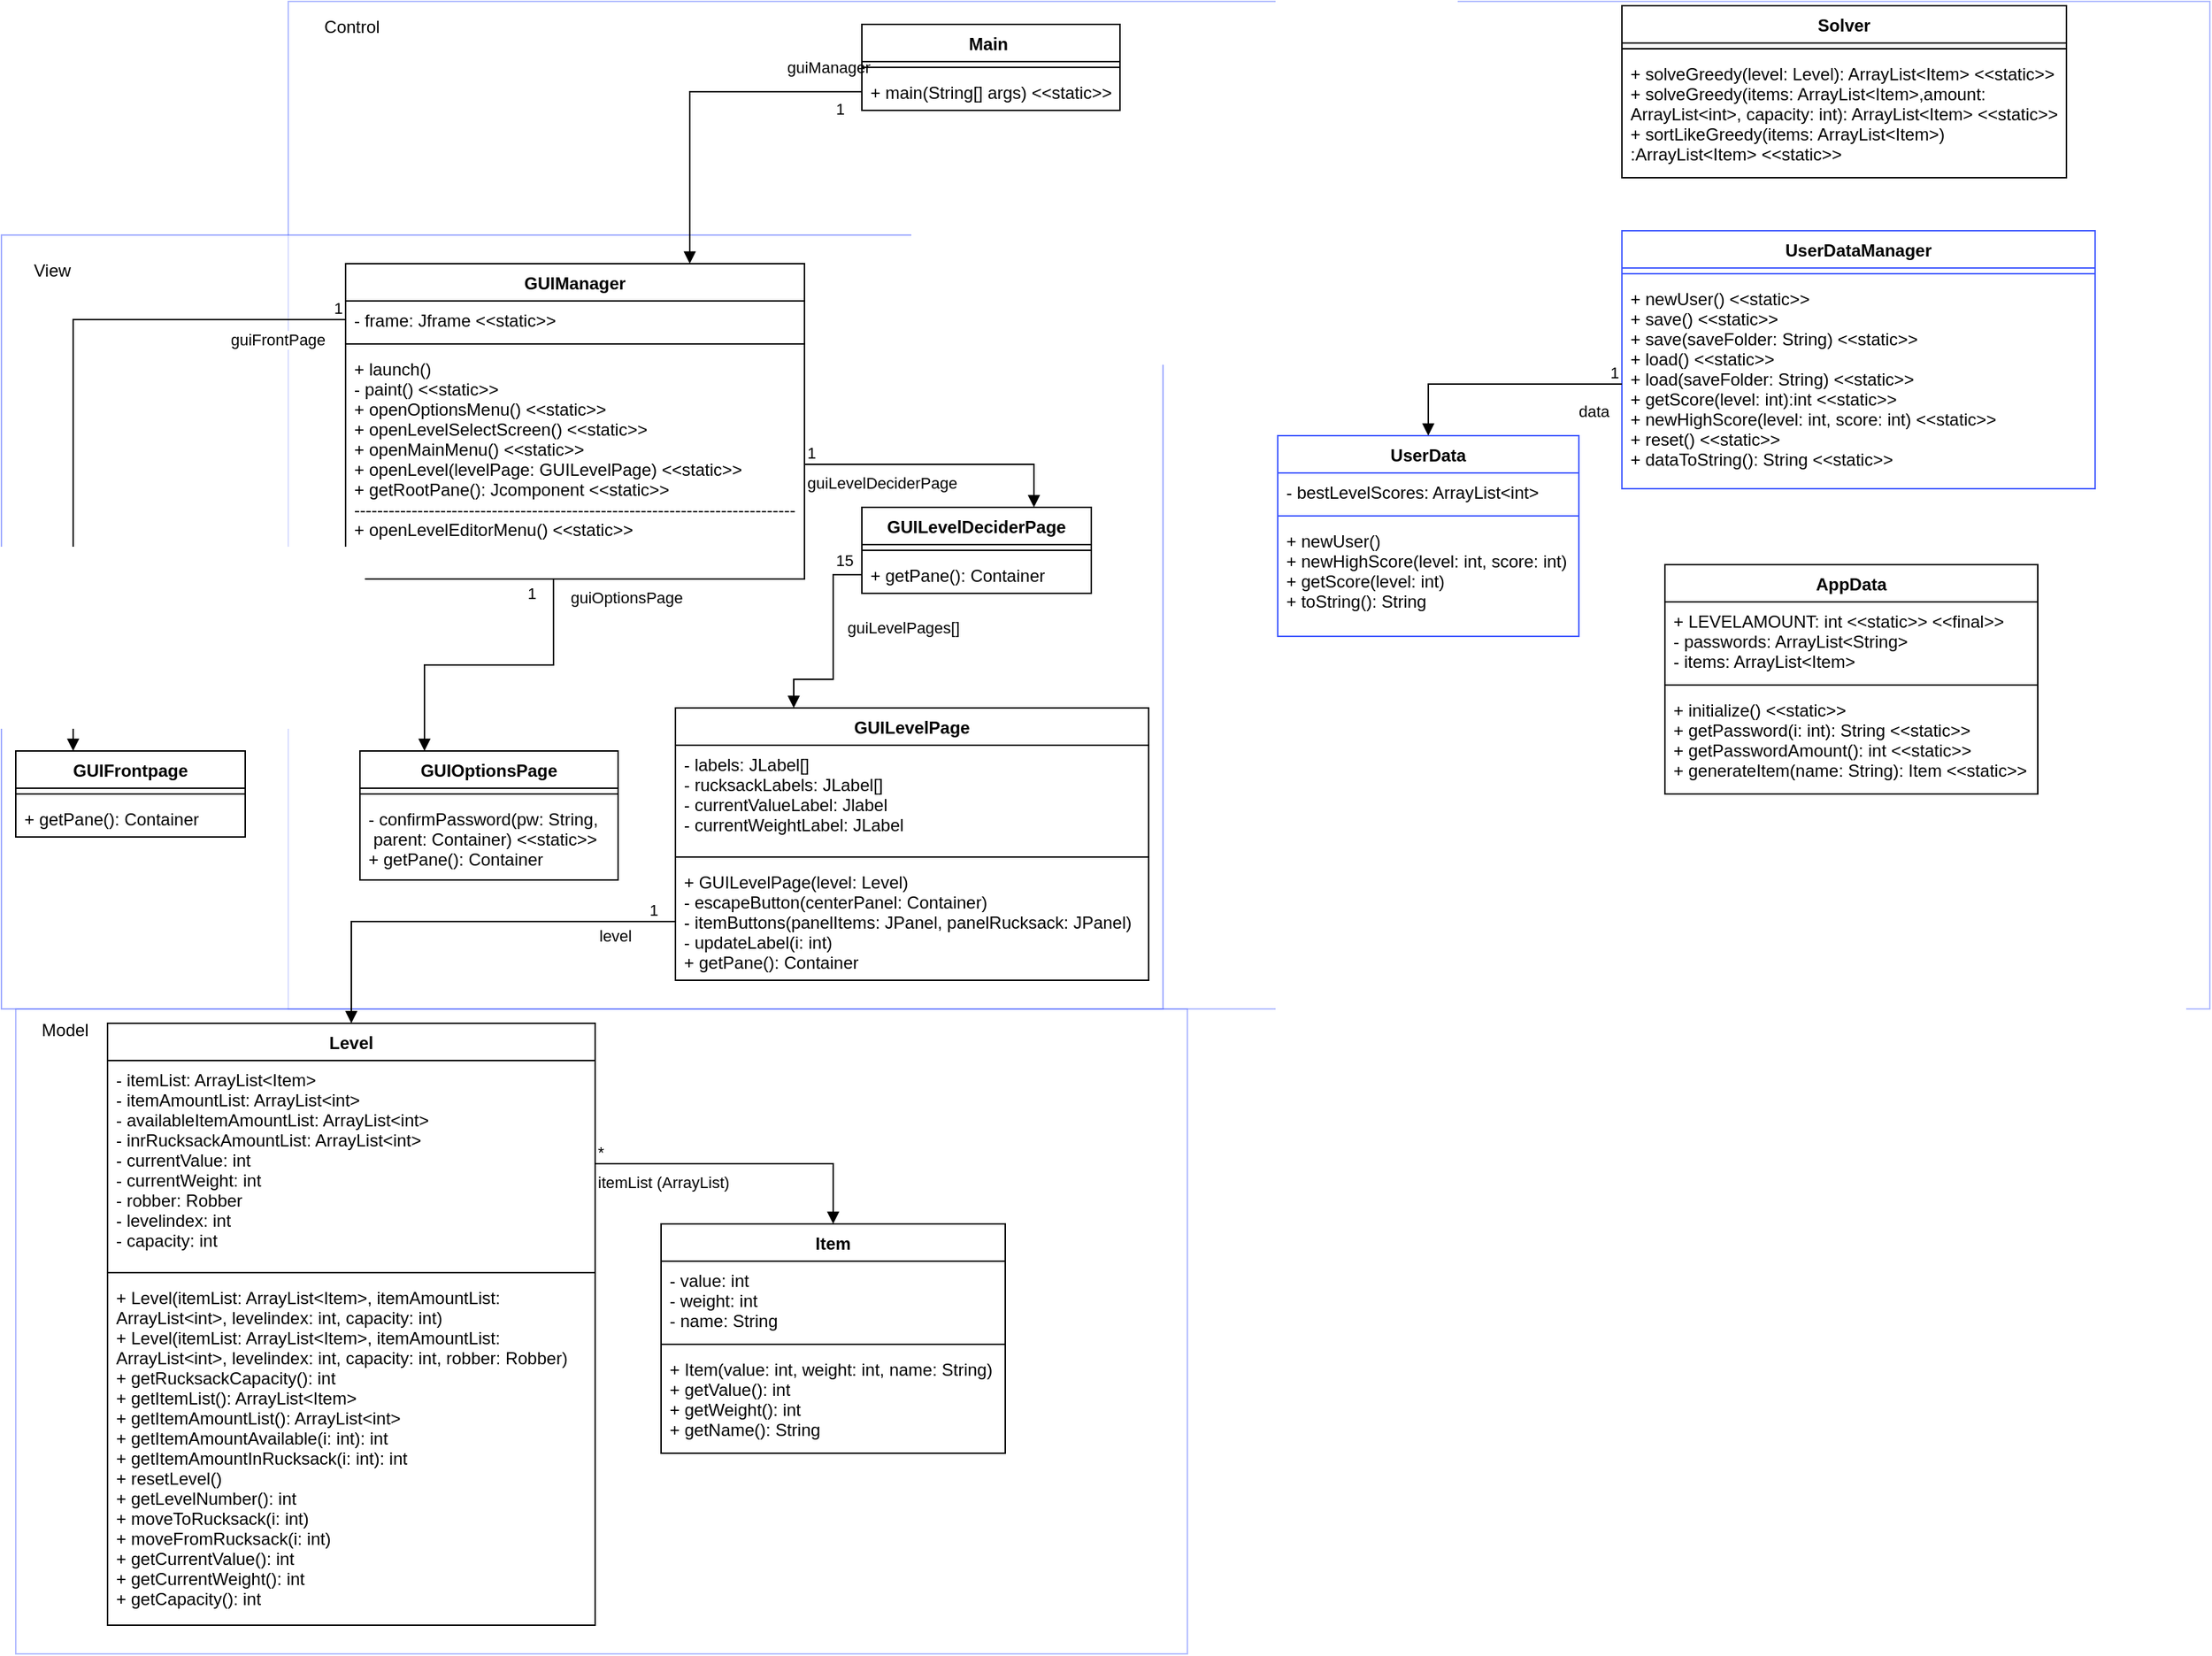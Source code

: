<mxfile version="20.5.3" type="embed"><diagram id="mvksxYR37wyYuG3UCGVY" name="Page-1"><mxGraphModel dx="1237" dy="664" grid="1" gridSize="10" guides="1" tooltips="1" connect="1" arrows="1" fold="1" page="1" pageScale="1" pageWidth="827" pageHeight="1169" math="0" shadow="0"><root><mxCell id="0"/><mxCell id="1" parent="0"/><mxCell id="172" value="" style="group" vertex="1" connectable="0" parent="1"><mxGeometry x="10" y="710" width="817" height="450" as="geometry"/></mxCell><mxCell id="168" value="" style="verticalLabelPosition=bottom;verticalAlign=top;html=1;shape=mxgraph.basic.rect;fillColor2=none;strokeWidth=1;size=20;indent=5;strokeColor=#4059FF;opacity=40;" vertex="1" parent="172"><mxGeometry width="817" height="450" as="geometry"/></mxCell><mxCell id="169" value="Model" style="text;html=1;align=center;verticalAlign=middle;resizable=0;points=[];autosize=1;strokeColor=none;fillColor=none;" vertex="1" parent="172"><mxGeometry x="4" width="60" height="30" as="geometry"/></mxCell><mxCell id="167" value="" style="group" vertex="1" connectable="0" parent="1"><mxGeometry x="200" y="7" width="1340" height="703" as="geometry"/></mxCell><mxCell id="165" value="" style="verticalLabelPosition=bottom;verticalAlign=top;html=1;shape=mxgraph.basic.rect;fillColor2=none;strokeWidth=1;size=20;indent=5;strokeColor=#4059FF;opacity=40;" vertex="1" parent="167"><mxGeometry width="1340" height="703" as="geometry"/></mxCell><mxCell id="166" value="Control" style="text;html=1;align=center;verticalAlign=middle;resizable=0;points=[];autosize=1;strokeColor=none;fillColor=none;" vertex="1" parent="167"><mxGeometry x="14" y="3" width="60" height="30" as="geometry"/></mxCell><mxCell id="142" value="AppData" style="swimlane;fontStyle=1;align=center;verticalAlign=top;childLayout=stackLayout;horizontal=1;startSize=26;horizontalStack=0;resizeParent=1;resizeParentMax=0;resizeLast=0;collapsible=1;marginBottom=0;" vertex="1" parent="167"><mxGeometry x="960" y="393" width="260" height="160" as="geometry"/></mxCell><mxCell id="143" value="+ LEVELAMOUNT: int &lt;&lt;static&gt;&gt; &lt;&lt;final&gt;&gt;&#10;- passwords: ArrayList&lt;String&gt;&#10;- items: ArrayList&lt;Item&gt;" style="text;strokeColor=none;fillColor=none;align=left;verticalAlign=top;spacingLeft=4;spacingRight=4;overflow=hidden;rotatable=0;points=[[0,0.5],[1,0.5]];portConstraint=eastwest;" vertex="1" parent="142"><mxGeometry y="26" width="260" height="54" as="geometry"/></mxCell><mxCell id="144" value="" style="line;strokeWidth=1;fillColor=none;align=left;verticalAlign=middle;spacingTop=-1;spacingLeft=3;spacingRight=3;rotatable=0;labelPosition=right;points=[];portConstraint=eastwest;strokeColor=inherit;" vertex="1" parent="142"><mxGeometry y="80" width="260" height="8" as="geometry"/></mxCell><mxCell id="145" value="+ initialize() &lt;&lt;static&gt;&gt;&#10;+ getPassword(i: int): String &lt;&lt;static&gt;&gt;&#10;+ getPasswordAmount(): int &lt;&lt;static&gt;&gt;&#10;+ generateItem(name: String): Item &lt;&lt;static&gt;&gt;" style="text;strokeColor=none;fillColor=none;align=left;verticalAlign=top;spacingLeft=4;spacingRight=4;overflow=hidden;rotatable=0;points=[[0,0.5],[1,0.5]];portConstraint=eastwest;" vertex="1" parent="142"><mxGeometry y="88" width="260" height="72" as="geometry"/></mxCell><mxCell id="153" value="" style="group;textOpacity=70;opacity=50;" vertex="1" connectable="0" parent="1"><mxGeometry y="170" width="810" height="540" as="geometry"/></mxCell><mxCell id="151" value="" style="verticalLabelPosition=bottom;verticalAlign=top;html=1;shape=mxgraph.basic.rect;fillColor2=none;strokeWidth=1;size=20;indent=5;strokeColor=#4059FF;opacity=50;" vertex="1" parent="153"><mxGeometry width="810" height="540" as="geometry"/></mxCell><mxCell id="152" value="View" style="text;html=1;align=center;verticalAlign=middle;resizable=0;points=[];autosize=1;strokeColor=none;fillColor=none;" vertex="1" parent="153"><mxGeometry x="10" y="10" width="50" height="30" as="geometry"/></mxCell><mxCell id="88" value="guiManager" style="endArrow=block;endFill=1;html=1;edgeStyle=orthogonalEdgeStyle;align=left;verticalAlign=top;rounded=0;entryX=0.75;entryY=0;entryDx=0;entryDy=0;exitX=0;exitY=0.5;exitDx=0;exitDy=0;" edge="1" parent="1" source="77" target="78"><mxGeometry x="-0.548" y="-30" relative="1" as="geometry"><mxPoint x="190" y="110" as="sourcePoint"/><mxPoint x="370" y="90" as="targetPoint"/><mxPoint as="offset"/></mxGeometry></mxCell><mxCell id="89" value="1" style="edgeLabel;resizable=0;html=1;align=left;verticalAlign=bottom;" connectable="0" vertex="1" parent="88"><mxGeometry x="-1" relative="1" as="geometry"><mxPoint x="-20" y="20" as="offset"/></mxGeometry></mxCell><mxCell id="98" value="GUIFrontpage" style="swimlane;fontStyle=1;align=center;verticalAlign=top;childLayout=stackLayout;horizontal=1;startSize=26;horizontalStack=0;resizeParent=1;resizeParentMax=0;resizeLast=0;collapsible=1;marginBottom=0;" vertex="1" parent="1"><mxGeometry x="10" y="530" width="160" height="60" as="geometry"/></mxCell><mxCell id="100" value="" style="line;strokeWidth=1;fillColor=none;align=left;verticalAlign=middle;spacingTop=-1;spacingLeft=3;spacingRight=3;rotatable=0;labelPosition=right;points=[];portConstraint=eastwest;strokeColor=inherit;" vertex="1" parent="98"><mxGeometry y="26" width="160" height="8" as="geometry"/></mxCell><mxCell id="101" value="+ getPane(): Container" style="text;strokeColor=none;fillColor=none;align=left;verticalAlign=top;spacingLeft=4;spacingRight=4;overflow=hidden;rotatable=0;points=[[0,0.5],[1,0.5]];portConstraint=eastwest;" vertex="1" parent="98"><mxGeometry y="34" width="160" height="26" as="geometry"/></mxCell><mxCell id="102" value="GUIOptionsPage" style="swimlane;fontStyle=1;align=center;verticalAlign=top;childLayout=stackLayout;horizontal=1;startSize=26;horizontalStack=0;resizeParent=1;resizeParentMax=0;resizeLast=0;collapsible=1;marginBottom=0;" vertex="1" parent="1"><mxGeometry x="250" y="530" width="180" height="90" as="geometry"/></mxCell><mxCell id="104" value="" style="line;strokeWidth=1;fillColor=none;align=left;verticalAlign=middle;spacingTop=-1;spacingLeft=3;spacingRight=3;rotatable=0;labelPosition=right;points=[];portConstraint=eastwest;strokeColor=inherit;" vertex="1" parent="102"><mxGeometry y="26" width="180" height="8" as="geometry"/></mxCell><mxCell id="105" value="- confirmPassword(pw: String,&#10; parent: Container) &lt;&lt;static&gt;&gt;&#10;+ getPane(): Container" style="text;strokeColor=none;fillColor=none;align=left;verticalAlign=top;spacingLeft=4;spacingRight=4;overflow=hidden;rotatable=0;points=[[0,0.5],[1,0.5]];portConstraint=eastwest;" vertex="1" parent="102"><mxGeometry y="34" width="180" height="56" as="geometry"/></mxCell><mxCell id="106" value="GUILevelDeciderPage" style="swimlane;fontStyle=1;align=center;verticalAlign=top;childLayout=stackLayout;horizontal=1;startSize=26;horizontalStack=0;resizeParent=1;resizeParentMax=0;resizeLast=0;collapsible=1;marginBottom=0;" vertex="1" parent="1"><mxGeometry x="600" y="360" width="160" height="60" as="geometry"/></mxCell><mxCell id="108" value="" style="line;strokeWidth=1;fillColor=none;align=left;verticalAlign=middle;spacingTop=-1;spacingLeft=3;spacingRight=3;rotatable=0;labelPosition=right;points=[];portConstraint=eastwest;strokeColor=inherit;" vertex="1" parent="106"><mxGeometry y="26" width="160" height="8" as="geometry"/></mxCell><mxCell id="109" value="+ getPane(): Container" style="text;strokeColor=none;fillColor=none;align=left;verticalAlign=top;spacingLeft=4;spacingRight=4;overflow=hidden;rotatable=0;points=[[0,0.5],[1,0.5]];portConstraint=eastwest;" vertex="1" parent="106"><mxGeometry y="34" width="160" height="26" as="geometry"/></mxCell><mxCell id="110" value="guiLevelDeciderPage" style="endArrow=block;endFill=1;html=1;edgeStyle=orthogonalEdgeStyle;align=left;verticalAlign=top;rounded=0;exitX=1;exitY=0.5;exitDx=0;exitDy=0;entryX=0.75;entryY=0;entryDx=0;entryDy=0;" edge="1" parent="1" source="81" target="106"><mxGeometry x="-1" relative="1" as="geometry"><mxPoint x="240" y="740" as="sourcePoint"/><mxPoint x="400" y="740" as="targetPoint"/></mxGeometry></mxCell><mxCell id="111" value="1" style="edgeLabel;resizable=0;html=1;align=left;verticalAlign=bottom;" connectable="0" vertex="1" parent="110"><mxGeometry x="-1" relative="1" as="geometry"/></mxCell><mxCell id="114" value="guiOptionsPage" style="endArrow=block;endFill=1;html=1;edgeStyle=orthogonalEdgeStyle;align=left;verticalAlign=top;rounded=0;entryX=0.25;entryY=0;entryDx=0;entryDy=0;exitX=0.453;exitY=1.002;exitDx=0;exitDy=0;exitPerimeter=0;" edge="1" parent="1" source="81" target="102"><mxGeometry x="-1" y="10" relative="1" as="geometry"><mxPoint x="240" y="430" as="sourcePoint"/><mxPoint x="610" y="740" as="targetPoint"/><Array as="points"/><mxPoint as="offset"/></mxGeometry></mxCell><mxCell id="115" value="1" style="edgeLabel;resizable=0;html=1;align=left;verticalAlign=bottom;" connectable="0" vertex="1" parent="114"><mxGeometry x="-1" relative="1" as="geometry"><mxPoint x="-20" y="18" as="offset"/></mxGeometry></mxCell><mxCell id="116" value="guiFrontPage" style="endArrow=block;endFill=1;html=1;edgeStyle=orthogonalEdgeStyle;align=left;verticalAlign=top;rounded=0;exitX=0;exitY=0.5;exitDx=0;exitDy=0;entryX=0.25;entryY=0;entryDx=0;entryDy=0;" edge="1" parent="1" source="79" target="98"><mxGeometry x="-0.667" y="1" relative="1" as="geometry"><mxPoint x="430" y="680" as="sourcePoint"/><mxPoint x="590" y="680" as="targetPoint"/><mxPoint as="offset"/></mxGeometry></mxCell><mxCell id="117" value="1" style="edgeLabel;resizable=0;html=1;align=left;verticalAlign=bottom;" connectable="0" vertex="1" parent="116"><mxGeometry x="-1" relative="1" as="geometry"><mxPoint x="-10" as="offset"/></mxGeometry></mxCell><mxCell id="118" value="GUILevelPage" style="swimlane;fontStyle=1;align=center;verticalAlign=top;childLayout=stackLayout;horizontal=1;startSize=26;horizontalStack=0;resizeParent=1;resizeParentMax=0;resizeLast=0;collapsible=1;marginBottom=0;" vertex="1" parent="1"><mxGeometry x="470" y="500" width="330" height="190" as="geometry"/></mxCell><mxCell id="119" value="- labels: JLabel[]&#10;- rucksackLabels: JLabel[]&#10;- currentValueLabel: Jlabel&#10;- currentWeightLabel: JLabel" style="text;strokeColor=none;fillColor=none;align=left;verticalAlign=top;spacingLeft=4;spacingRight=4;overflow=hidden;rotatable=0;points=[[0,0.5],[1,0.5]];portConstraint=eastwest;" vertex="1" parent="118"><mxGeometry y="26" width="330" height="74" as="geometry"/></mxCell><mxCell id="120" value="" style="line;strokeWidth=1;fillColor=none;align=left;verticalAlign=middle;spacingTop=-1;spacingLeft=3;spacingRight=3;rotatable=0;labelPosition=right;points=[];portConstraint=eastwest;strokeColor=inherit;" vertex="1" parent="118"><mxGeometry y="100" width="330" height="8" as="geometry"/></mxCell><mxCell id="121" value="+ GUILevelPage(level: Level)&#10;- escapeButton(centerPanel: Container)&#10;- itemButtons(panelItems: JPanel, panelRucksack: JPanel)&#10;- updateLabel(i: int)&#10;+ getPane(): Container" style="text;strokeColor=none;fillColor=none;align=left;verticalAlign=top;spacingLeft=4;spacingRight=4;overflow=hidden;rotatable=0;points=[[0,0.5],[1,0.5]];portConstraint=eastwest;" vertex="1" parent="118"><mxGeometry y="108" width="330" height="82" as="geometry"/></mxCell><mxCell id="122" value="Item" style="swimlane;fontStyle=1;align=center;verticalAlign=top;childLayout=stackLayout;horizontal=1;startSize=26;horizontalStack=0;resizeParent=1;resizeParentMax=0;resizeLast=0;collapsible=1;marginBottom=0;" vertex="1" parent="1"><mxGeometry x="460" y="860" width="240" height="160" as="geometry"/></mxCell><mxCell id="123" value="- value: int&#10;- weight: int&#10;- name: String" style="text;strokeColor=none;fillColor=none;align=left;verticalAlign=top;spacingLeft=4;spacingRight=4;overflow=hidden;rotatable=0;points=[[0,0.5],[1,0.5]];portConstraint=eastwest;" vertex="1" parent="122"><mxGeometry y="26" width="240" height="54" as="geometry"/></mxCell><mxCell id="124" value="" style="line;strokeWidth=1;fillColor=none;align=left;verticalAlign=middle;spacingTop=-1;spacingLeft=3;spacingRight=3;rotatable=0;labelPosition=right;points=[];portConstraint=eastwest;strokeColor=inherit;" vertex="1" parent="122"><mxGeometry y="80" width="240" height="8" as="geometry"/></mxCell><mxCell id="125" value="+ Item(value: int, weight: int, name: String)&#10;+ getValue(): int&#10;+ getWeight(): int&#10;+ getName(): String" style="text;strokeColor=none;fillColor=none;align=left;verticalAlign=top;spacingLeft=4;spacingRight=4;overflow=hidden;rotatable=0;points=[[0,0.5],[1,0.5]];portConstraint=eastwest;" vertex="1" parent="122"><mxGeometry y="88" width="240" height="72" as="geometry"/></mxCell><mxCell id="126" value="guiLevelPages[]" style="endArrow=block;endFill=1;html=1;edgeStyle=orthogonalEdgeStyle;align=left;verticalAlign=top;rounded=0;exitX=0;exitY=0.5;exitDx=0;exitDy=0;entryX=0.25;entryY=0;entryDx=0;entryDy=0;" edge="1" parent="1" source="109" target="118"><mxGeometry x="-0.379" y="8" relative="1" as="geometry"><mxPoint x="500" y="670" as="sourcePoint"/><mxPoint x="660" y="670" as="targetPoint"/><Array as="points"><mxPoint x="580" y="407"/><mxPoint x="580" y="480"/><mxPoint x="553" y="480"/></Array><mxPoint as="offset"/></mxGeometry></mxCell><mxCell id="127" value="15" style="edgeLabel;resizable=0;html=1;align=left;verticalAlign=bottom;" connectable="0" vertex="1" parent="126"><mxGeometry x="-1" relative="1" as="geometry"><mxPoint x="-20" y="-2" as="offset"/></mxGeometry></mxCell><mxCell id="128" value="Level" style="swimlane;fontStyle=1;align=center;verticalAlign=top;childLayout=stackLayout;horizontal=1;startSize=26;horizontalStack=0;resizeParent=1;resizeParentMax=0;resizeLast=0;collapsible=1;marginBottom=0;" vertex="1" parent="1"><mxGeometry x="74" y="720" width="340" height="420" as="geometry"/></mxCell><mxCell id="129" value="- itemList: ArrayList&lt;Item&gt;&#10;- itemAmountList: ArrayList&lt;int&gt;&#10;- availableItemAmountList: ArrayList&lt;int&gt;&#10;- inrRucksackAmountList: ArrayList&lt;int&gt;&#10;- currentValue: int&#10;- currentWeight: int&#10;- robber: Robber&#10;- levelindex: int&#10;- capacity: int" style="text;strokeColor=none;fillColor=none;align=left;verticalAlign=top;spacingLeft=4;spacingRight=4;overflow=hidden;rotatable=0;points=[[0,0.5],[1,0.5]];portConstraint=eastwest;" vertex="1" parent="128"><mxGeometry y="26" width="340" height="144" as="geometry"/></mxCell><mxCell id="130" value="" style="line;strokeWidth=1;fillColor=none;align=left;verticalAlign=middle;spacingTop=-1;spacingLeft=3;spacingRight=3;rotatable=0;labelPosition=right;points=[];portConstraint=eastwest;strokeColor=inherit;" vertex="1" parent="128"><mxGeometry y="170" width="340" height="8" as="geometry"/></mxCell><mxCell id="131" value="+ Level(itemList: ArrayList&lt;Item&gt;, itemAmountList: &#10;ArrayList&lt;int&gt;, levelindex: int, capacity: int)&#10;+ Level(itemList: ArrayList&lt;Item&gt;, itemAmountList: &#10;ArrayList&lt;int&gt;, levelindex: int, capacity: int, robber: Robber)&#10;+ getRucksackCapacity(): int&#10;+ getItemList(): ArrayList&lt;Item&gt;&#10;+ getItemAmountList(): ArrayList&lt;int&gt;&#10;+ getItemAmountAvailable(i: int): int&#10;+ getItemAmountInRucksack(i: int): int&#10;+ resetLevel()&#10;+ getLevelNumber(): int&#10;+ moveToRucksack(i: int)&#10;+ moveFromRucksack(i: int)&#10;+ getCurrentValue(): int&#10;+ getCurrentWeight(): int&#10;+ getCapacity(): int" style="text;strokeColor=none;fillColor=none;align=left;verticalAlign=top;spacingLeft=4;spacingRight=4;overflow=hidden;rotatable=0;points=[[0,0.5],[1,0.5]];portConstraint=eastwest;" vertex="1" parent="128"><mxGeometry y="178" width="340" height="242" as="geometry"/></mxCell><mxCell id="132" value="level" style="endArrow=block;endFill=1;html=1;edgeStyle=orthogonalEdgeStyle;align=left;verticalAlign=top;rounded=0;exitX=0;exitY=0.5;exitDx=0;exitDy=0;entryX=0.5;entryY=0;entryDx=0;entryDy=0;" edge="1" parent="1" source="121" target="128"><mxGeometry x="-0.631" y="-3" relative="1" as="geometry"><mxPoint x="420" y="770" as="sourcePoint"/><mxPoint x="580" y="770" as="targetPoint"/><mxPoint as="offset"/></mxGeometry></mxCell><mxCell id="133" value="1" style="edgeLabel;resizable=0;html=1;align=left;verticalAlign=bottom;" connectable="0" vertex="1" parent="132"><mxGeometry x="-1" relative="1" as="geometry"><mxPoint x="-20" as="offset"/></mxGeometry></mxCell><mxCell id="78" value="GUIManager" style="swimlane;fontStyle=1;align=center;verticalAlign=top;childLayout=stackLayout;horizontal=1;startSize=26;horizontalStack=0;resizeParent=1;resizeParentMax=0;resizeLast=0;collapsible=1;marginBottom=0;" vertex="1" parent="1"><mxGeometry x="240" y="190" width="320" height="220" as="geometry"/></mxCell><mxCell id="79" value="- frame: Jframe &lt;&lt;static&gt;&gt;" style="text;strokeColor=none;fillColor=none;align=left;verticalAlign=top;spacingLeft=4;spacingRight=4;overflow=hidden;rotatable=0;points=[[0,0.5],[1,0.5]];portConstraint=eastwest;" vertex="1" parent="78"><mxGeometry y="26" width="320" height="26" as="geometry"/></mxCell><mxCell id="80" value="" style="line;strokeWidth=1;fillColor=none;align=left;verticalAlign=middle;spacingTop=-1;spacingLeft=3;spacingRight=3;rotatable=0;labelPosition=right;points=[];portConstraint=eastwest;strokeColor=inherit;" vertex="1" parent="78"><mxGeometry y="52" width="320" height="8" as="geometry"/></mxCell><mxCell id="81" value="+ launch()&#10;- paint() &lt;&lt;static&gt;&gt;&#10;+ openOptionsMenu() &lt;&lt;static&gt;&gt;&#10;+ openLevelSelectScreen() &lt;&lt;static&gt;&gt;&#10;+ openMainMenu() &lt;&lt;static&gt;&gt;&#10;+ openLevel(levelPage: GUILevelPage) &lt;&lt;static&gt;&gt;&#10;+ getRootPane(): Jcomponent &lt;&lt;static&gt;&gt;&#10;-----------------------------------------------------------------------------&#10;+ openLevelEditorMenu() &lt;&lt;static&gt;&gt;" style="text;strokeColor=none;fillColor=none;align=left;verticalAlign=top;spacingLeft=4;spacingRight=4;overflow=hidden;rotatable=0;points=[[0,0.5],[1,0.5]];portConstraint=eastwest;" vertex="1" parent="78"><mxGeometry y="60" width="320" height="160" as="geometry"/></mxCell><mxCell id="135" value="itemList (ArrayList)" style="endArrow=block;endFill=1;html=1;edgeStyle=orthogonalEdgeStyle;align=left;verticalAlign=top;rounded=0;exitX=1;exitY=0.5;exitDx=0;exitDy=0;entryX=0.5;entryY=0;entryDx=0;entryDy=0;" edge="1" parent="1" source="129" target="122"><mxGeometry x="-1" relative="1" as="geometry"><mxPoint x="410" y="910" as="sourcePoint"/><mxPoint x="570" y="910" as="targetPoint"/></mxGeometry></mxCell><mxCell id="136" value="*" style="edgeLabel;resizable=0;html=1;align=left;verticalAlign=bottom;" connectable="0" vertex="1" parent="135"><mxGeometry x="-1" relative="1" as="geometry"/></mxCell><mxCell id="146" value="Solver" style="swimlane;fontStyle=1;align=center;verticalAlign=top;childLayout=stackLayout;horizontal=1;startSize=26;horizontalStack=0;resizeParent=1;resizeParentMax=0;resizeLast=0;collapsible=1;marginBottom=0;" vertex="1" parent="1"><mxGeometry x="1130" y="10" width="310" height="120" as="geometry"/></mxCell><mxCell id="148" value="" style="line;strokeWidth=1;fillColor=none;align=left;verticalAlign=middle;spacingTop=-1;spacingLeft=3;spacingRight=3;rotatable=0;labelPosition=right;points=[];portConstraint=eastwest;strokeColor=inherit;" vertex="1" parent="146"><mxGeometry y="26" width="310" height="8" as="geometry"/></mxCell><mxCell id="149" value="+ solveGreedy(level: Level): ArrayList&lt;Item&gt; &lt;&lt;static&gt;&gt;&#10;+ solveGreedy(items: ArrayList&lt;Item&gt;,amount: &#10;ArrayList&lt;int&gt;, capacity: int): ArrayList&lt;Item&gt; &lt;&lt;static&gt;&gt;&#10;+ sortLikeGreedy(items: ArrayList&lt;Item&gt;)&#10;:ArrayList&lt;Item&gt; &lt;&lt;static&gt;&gt;" style="text;strokeColor=none;fillColor=none;align=left;verticalAlign=top;spacingLeft=4;spacingRight=4;overflow=hidden;rotatable=0;points=[[0,0.5],[1,0.5]];portConstraint=eastwest;" vertex="1" parent="146"><mxGeometry y="34" width="310" height="86" as="geometry"/></mxCell><mxCell id="74" value="Main " style="swimlane;fontStyle=1;align=center;verticalAlign=top;childLayout=stackLayout;horizontal=1;startSize=26;horizontalStack=0;resizeParent=1;resizeParentMax=0;resizeLast=0;collapsible=1;marginBottom=0;" vertex="1" parent="1"><mxGeometry x="600" y="23" width="180" height="60" as="geometry"/></mxCell><mxCell id="76" value="" style="line;strokeWidth=1;fillColor=none;align=left;verticalAlign=middle;spacingTop=-1;spacingLeft=3;spacingRight=3;rotatable=0;labelPosition=right;points=[];portConstraint=eastwest;strokeColor=inherit;" vertex="1" parent="74"><mxGeometry y="26" width="180" height="8" as="geometry"/></mxCell><mxCell id="77" value="+ main(String[] args) &lt;&lt;static&gt;&gt;" style="text;strokeColor=none;fillColor=none;align=left;verticalAlign=top;spacingLeft=4;spacingRight=4;overflow=hidden;rotatable=0;points=[[0,0.5],[1,0.5]];portConstraint=eastwest;" vertex="1" parent="74"><mxGeometry y="34" width="180" height="26" as="geometry"/></mxCell><mxCell id="154" value="UserDataManager" style="swimlane;fontStyle=1;align=center;verticalAlign=top;childLayout=stackLayout;horizontal=1;startSize=26;horizontalStack=0;resizeParent=1;resizeParentMax=0;resizeLast=0;collapsible=1;marginBottom=0;strokeColor=#4059FF;" vertex="1" parent="1"><mxGeometry x="1130" y="167" width="330" height="180" as="geometry"/></mxCell><mxCell id="156" value="" style="line;strokeWidth=1;fillColor=none;align=left;verticalAlign=middle;spacingTop=-1;spacingLeft=3;spacingRight=3;rotatable=0;labelPosition=right;points=[];portConstraint=eastwest;strokeColor=inherit;" vertex="1" parent="154"><mxGeometry y="26" width="330" height="8" as="geometry"/></mxCell><mxCell id="157" value="+ newUser() &lt;&lt;static&gt;&gt;&#10;+ save() &lt;&lt;static&gt;&gt;&#10;+ save(saveFolder: String) &lt;&lt;static&gt;&gt;&#10;+ load() &lt;&lt;static&gt;&gt;&#10;+ load(saveFolder: String) &lt;&lt;static&gt;&gt;&#10;+ getScore(level: int):int &lt;&lt;static&gt;&gt;&#10;+ newHighScore(level: int, score: int) &lt;&lt;static&gt;&gt;&#10;+ reset() &lt;&lt;static&gt;&gt;&#10;+ dataToString(): String &lt;&lt;static&gt;&gt;" style="text;strokeColor=none;fillColor=none;align=left;verticalAlign=top;spacingLeft=4;spacingRight=4;overflow=hidden;rotatable=0;points=[[0,0.5],[1,0.5]];portConstraint=eastwest;" vertex="1" parent="154"><mxGeometry y="34" width="330" height="146" as="geometry"/></mxCell><mxCell id="158" value="UserData" style="swimlane;fontStyle=1;align=center;verticalAlign=top;childLayout=stackLayout;horizontal=1;startSize=26;horizontalStack=0;resizeParent=1;resizeParentMax=0;resizeLast=0;collapsible=1;marginBottom=0;strokeColor=#4059FF;" vertex="1" parent="1"><mxGeometry x="890" y="310" width="210" height="140" as="geometry"/></mxCell><mxCell id="159" value="- bestLevelScores: ArrayList&lt;int&gt;" style="text;strokeColor=none;fillColor=none;align=left;verticalAlign=top;spacingLeft=4;spacingRight=4;overflow=hidden;rotatable=0;points=[[0,0.5],[1,0.5]];portConstraint=eastwest;" vertex="1" parent="158"><mxGeometry y="26" width="210" height="26" as="geometry"/></mxCell><mxCell id="160" value="" style="line;strokeWidth=1;fillColor=none;align=left;verticalAlign=middle;spacingTop=-1;spacingLeft=3;spacingRight=3;rotatable=0;labelPosition=right;points=[];portConstraint=eastwest;strokeColor=inherit;" vertex="1" parent="158"><mxGeometry y="52" width="210" height="8" as="geometry"/></mxCell><mxCell id="161" value="+ newUser()&#10;+ newHighScore(level: int, score: int)&#10;+ getScore(level: int)&#10;+ toString(): String" style="text;strokeColor=none;fillColor=none;align=left;verticalAlign=top;spacingLeft=4;spacingRight=4;overflow=hidden;rotatable=0;points=[[0,0.5],[1,0.5]];portConstraint=eastwest;" vertex="1" parent="158"><mxGeometry y="60" width="210" height="80" as="geometry"/></mxCell><mxCell id="162" value="data" style="endArrow=block;endFill=1;html=1;edgeStyle=orthogonalEdgeStyle;align=left;verticalAlign=top;rounded=0;entryX=0.5;entryY=0;entryDx=0;entryDy=0;exitX=0;exitY=0.5;exitDx=0;exitDy=0;" edge="1" parent="1" source="157" target="158"><mxGeometry x="-0.623" y="6" relative="1" as="geometry"><mxPoint x="1090" y="200" as="sourcePoint"/><mxPoint x="1250" y="230" as="targetPoint"/><mxPoint as="offset"/></mxGeometry></mxCell><mxCell id="163" value="1" style="edgeLabel;resizable=0;html=1;align=left;verticalAlign=bottom;strokeColor=#4059FF;" connectable="0" vertex="1" parent="162"><mxGeometry x="-1" relative="1" as="geometry"><mxPoint x="-10" as="offset"/></mxGeometry></mxCell></root></mxGraphModel></diagram></mxfile>